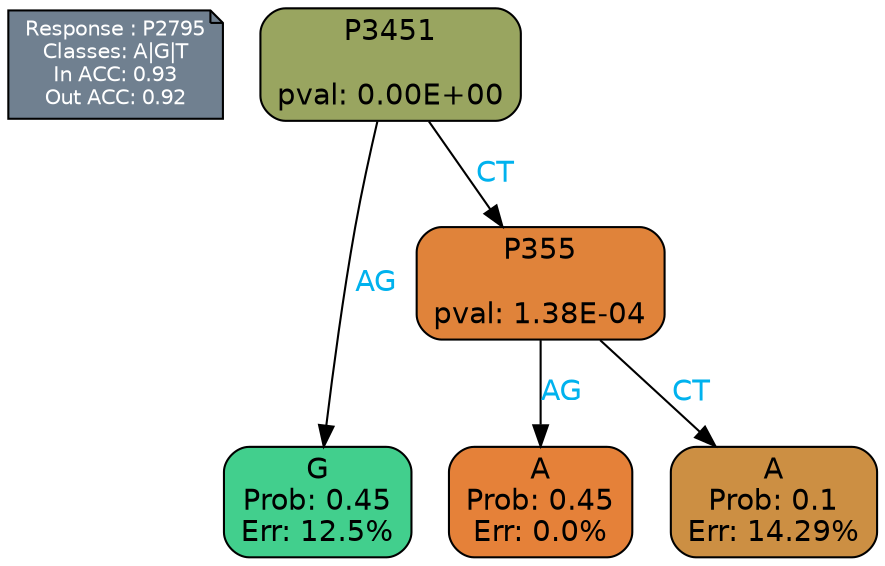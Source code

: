 digraph Tree {
node [shape=box, style="filled, rounded", color="black", fontname=helvetica] ;
graph [ranksep=equally, splines=polylines, bgcolor=transparent, dpi=600] ;
edge [fontname=helvetica] ;
LEGEND [label="Response : P2795
Classes: A|G|T
In ACC: 0.93
Out ACC: 0.92
",shape=note,align=left,style=filled,fillcolor="slategray",fontcolor="white",fontsize=10];1 [label="P3451

pval: 0.00E+00", fillcolor="#99a560"] ;
2 [label="G
Prob: 0.45
Err: 12.5%", fillcolor="#42cf8d"] ;
3 [label="P355

pval: 1.38E-04", fillcolor="#e0833a"] ;
4 [label="A
Prob: 0.45
Err: 0.0%", fillcolor="#e58139"] ;
5 [label="A
Prob: 0.1
Err: 14.29%", fillcolor="#cc8f43"] ;
1 -> 2 [label="AG",fontcolor=deepskyblue2] ;
1 -> 3 [label="CT",fontcolor=deepskyblue2] ;
3 -> 4 [label="AG",fontcolor=deepskyblue2] ;
3 -> 5 [label="CT",fontcolor=deepskyblue2] ;
{rank = same; 2;4;5;}{rank = same; LEGEND;1;}}